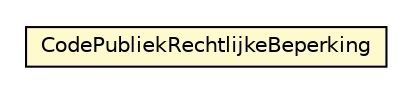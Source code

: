 #!/usr/local/bin/dot
#
# Class diagram 
# Generated by UMLGraph version R5_6-24-gf6e263 (http://www.umlgraph.org/)
#

digraph G {
	edge [fontname="Helvetica",fontsize=10,labelfontname="Helvetica",labelfontsize=10];
	node [fontname="Helvetica",fontsize=10,shape=plaintext];
	nodesep=0.25;
	ranksep=0.5;
	// nl.egem.stuf.sector.bg._0204.PRBKerngegevens.CodePubliekRechtlijkeBeperking
	c144027 [label=<<table title="nl.egem.stuf.sector.bg._0204.PRBKerngegevens.CodePubliekRechtlijkeBeperking" border="0" cellborder="1" cellspacing="0" cellpadding="2" port="p" bgcolor="lemonChiffon" href="./PRBKerngegevens.CodePubliekRechtlijkeBeperking.html">
		<tr><td><table border="0" cellspacing="0" cellpadding="1">
<tr><td align="center" balign="center"> CodePubliekRechtlijkeBeperking </td></tr>
		</table></td></tr>
		</table>>, URL="./PRBKerngegevens.CodePubliekRechtlijkeBeperking.html", fontname="Helvetica", fontcolor="black", fontsize=10.0];
}

